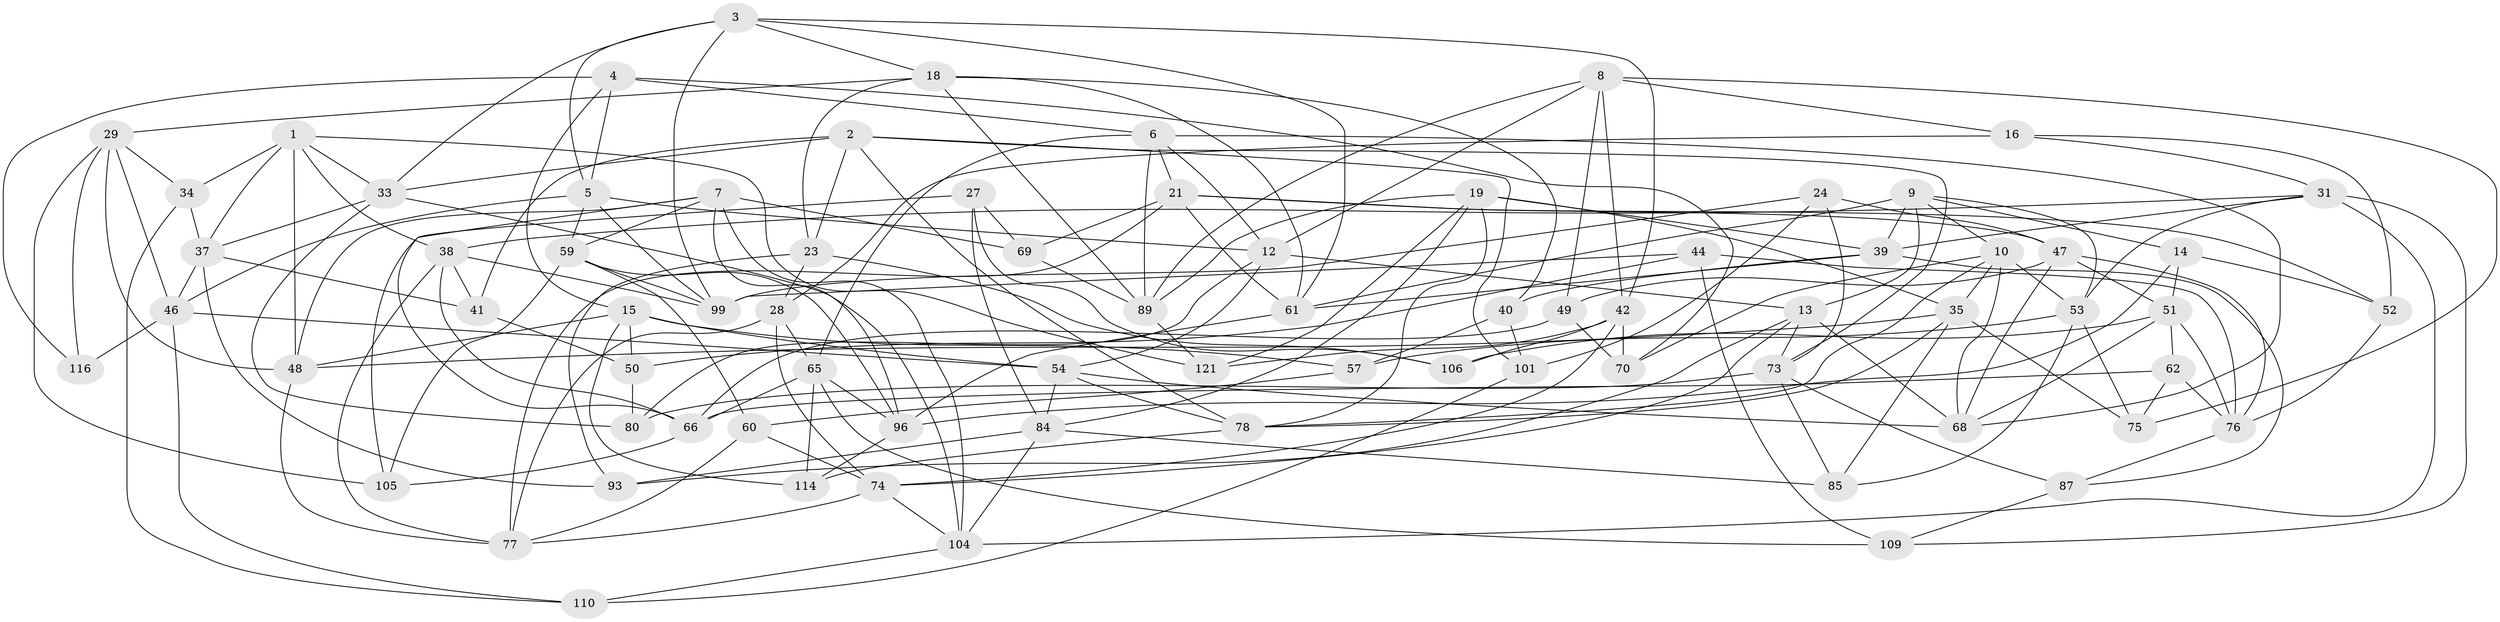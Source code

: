 // original degree distribution, {4: 1.0}
// Generated by graph-tools (version 1.1) at 2025/42/03/06/25 10:42:17]
// undirected, 76 vertices, 197 edges
graph export_dot {
graph [start="1"]
  node [color=gray90,style=filled];
  1 [super="+64"];
  2 [super="+92"];
  3 [super="+97"];
  4 [super="+22"];
  5 [super="+26"];
  6 [super="+25"];
  7 [super="+63"];
  8 [super="+11"];
  9 [super="+56"];
  10 [super="+100"];
  12 [super="+17"];
  13 [super="+67"];
  14;
  15 [super="+20"];
  16;
  18 [super="+45"];
  19 [super="+32"];
  21 [super="+36"];
  23 [super="+118"];
  24;
  27;
  28 [super="+30"];
  29 [super="+71"];
  31 [super="+58"];
  33 [super="+95"];
  34;
  35 [super="+81"];
  37 [super="+122"];
  38 [super="+120"];
  39 [super="+91"];
  40;
  41;
  42 [super="+43"];
  44;
  46 [super="+55"];
  47 [super="+103"];
  48 [super="+86"];
  49;
  50;
  51 [super="+72"];
  52;
  53 [super="+88"];
  54 [super="+112"];
  57;
  59 [super="+94"];
  60;
  61 [super="+98"];
  62;
  65 [super="+108"];
  66 [super="+119"];
  68 [super="+111"];
  69;
  70;
  73 [super="+83"];
  74 [super="+107"];
  75;
  76 [super="+123"];
  77 [super="+79"];
  78 [super="+82"];
  80;
  84 [super="+113"];
  85;
  87;
  89 [super="+90"];
  93;
  96 [super="+117"];
  99 [super="+102"];
  101;
  104 [super="+115"];
  105;
  106;
  109;
  110;
  114;
  116;
  121;
  1 -- 37;
  1 -- 34;
  1 -- 33;
  1 -- 48;
  1 -- 38;
  1 -- 121;
  2 -- 73;
  2 -- 33;
  2 -- 41;
  2 -- 101;
  2 -- 23;
  2 -- 78;
  3 -- 33;
  3 -- 5;
  3 -- 99;
  3 -- 18;
  3 -- 42;
  3 -- 61;
  4 -- 116 [weight=2];
  4 -- 15;
  4 -- 70;
  4 -- 5;
  4 -- 6;
  5 -- 12;
  5 -- 46;
  5 -- 59;
  5 -- 99;
  6 -- 68;
  6 -- 21;
  6 -- 12;
  6 -- 65;
  6 -- 89;
  7 -- 69;
  7 -- 104;
  7 -- 59;
  7 -- 48;
  7 -- 66;
  7 -- 96;
  8 -- 42;
  8 -- 12;
  8 -- 16;
  8 -- 89;
  8 -- 75;
  8 -- 49;
  9 -- 61;
  9 -- 53;
  9 -- 14;
  9 -- 39;
  9 -- 10;
  9 -- 13;
  10 -- 78;
  10 -- 53;
  10 -- 68;
  10 -- 70;
  10 -- 35;
  12 -- 80;
  12 -- 13;
  12 -- 54;
  13 -- 68;
  13 -- 73;
  13 -- 74;
  13 -- 93;
  14 -- 96;
  14 -- 52;
  14 -- 51;
  15 -- 114;
  15 -- 54;
  15 -- 48;
  15 -- 57;
  15 -- 50;
  16 -- 52;
  16 -- 28;
  16 -- 31;
  18 -- 89;
  18 -- 40;
  18 -- 23;
  18 -- 29;
  18 -- 61;
  19 -- 84;
  19 -- 78;
  19 -- 121;
  19 -- 35;
  19 -- 39;
  19 -- 89;
  21 -- 69;
  21 -- 61;
  21 -- 77;
  21 -- 52;
  21 -- 47;
  23 -- 28 [weight=2];
  23 -- 93;
  23 -- 106;
  24 -- 99;
  24 -- 101;
  24 -- 47;
  24 -- 73;
  27 -- 106;
  27 -- 105;
  27 -- 69;
  27 -- 84;
  28 -- 65;
  28 -- 77;
  28 -- 74;
  29 -- 105;
  29 -- 46;
  29 -- 116;
  29 -- 34;
  29 -- 48;
  31 -- 109;
  31 -- 104;
  31 -- 39;
  31 -- 53;
  31 -- 38;
  33 -- 104;
  33 -- 80;
  33 -- 37;
  34 -- 110;
  34 -- 37;
  35 -- 85;
  35 -- 78;
  35 -- 75;
  35 -- 48;
  37 -- 46;
  37 -- 41;
  37 -- 93;
  38 -- 99;
  38 -- 77;
  38 -- 41;
  38 -- 66;
  39 -- 87;
  39 -- 40;
  39 -- 61;
  40 -- 57;
  40 -- 101;
  41 -- 50;
  42 -- 121;
  42 -- 106;
  42 -- 74;
  42 -- 70;
  44 -- 109;
  44 -- 50;
  44 -- 99;
  44 -- 76;
  46 -- 110;
  46 -- 116;
  46 -- 54;
  47 -- 49;
  47 -- 68;
  47 -- 51;
  47 -- 76;
  48 -- 77;
  49 -- 70;
  49 -- 66;
  50 -- 80;
  51 -- 62;
  51 -- 68;
  51 -- 106;
  51 -- 76;
  52 -- 76;
  53 -- 57;
  53 -- 85;
  53 -- 75;
  54 -- 78;
  54 -- 68;
  54 -- 84;
  57 -- 60;
  59 -- 99;
  59 -- 96;
  59 -- 105;
  59 -- 60;
  60 -- 77;
  60 -- 74;
  61 -- 96;
  62 -- 76;
  62 -- 75;
  62 -- 66;
  65 -- 114;
  65 -- 96;
  65 -- 66;
  65 -- 109;
  66 -- 105;
  69 -- 89;
  73 -- 87;
  73 -- 80;
  73 -- 85;
  74 -- 77;
  74 -- 104;
  76 -- 87;
  78 -- 114;
  84 -- 104;
  84 -- 85;
  84 -- 93;
  87 -- 109;
  89 -- 121;
  96 -- 114;
  101 -- 110;
  104 -- 110;
}
